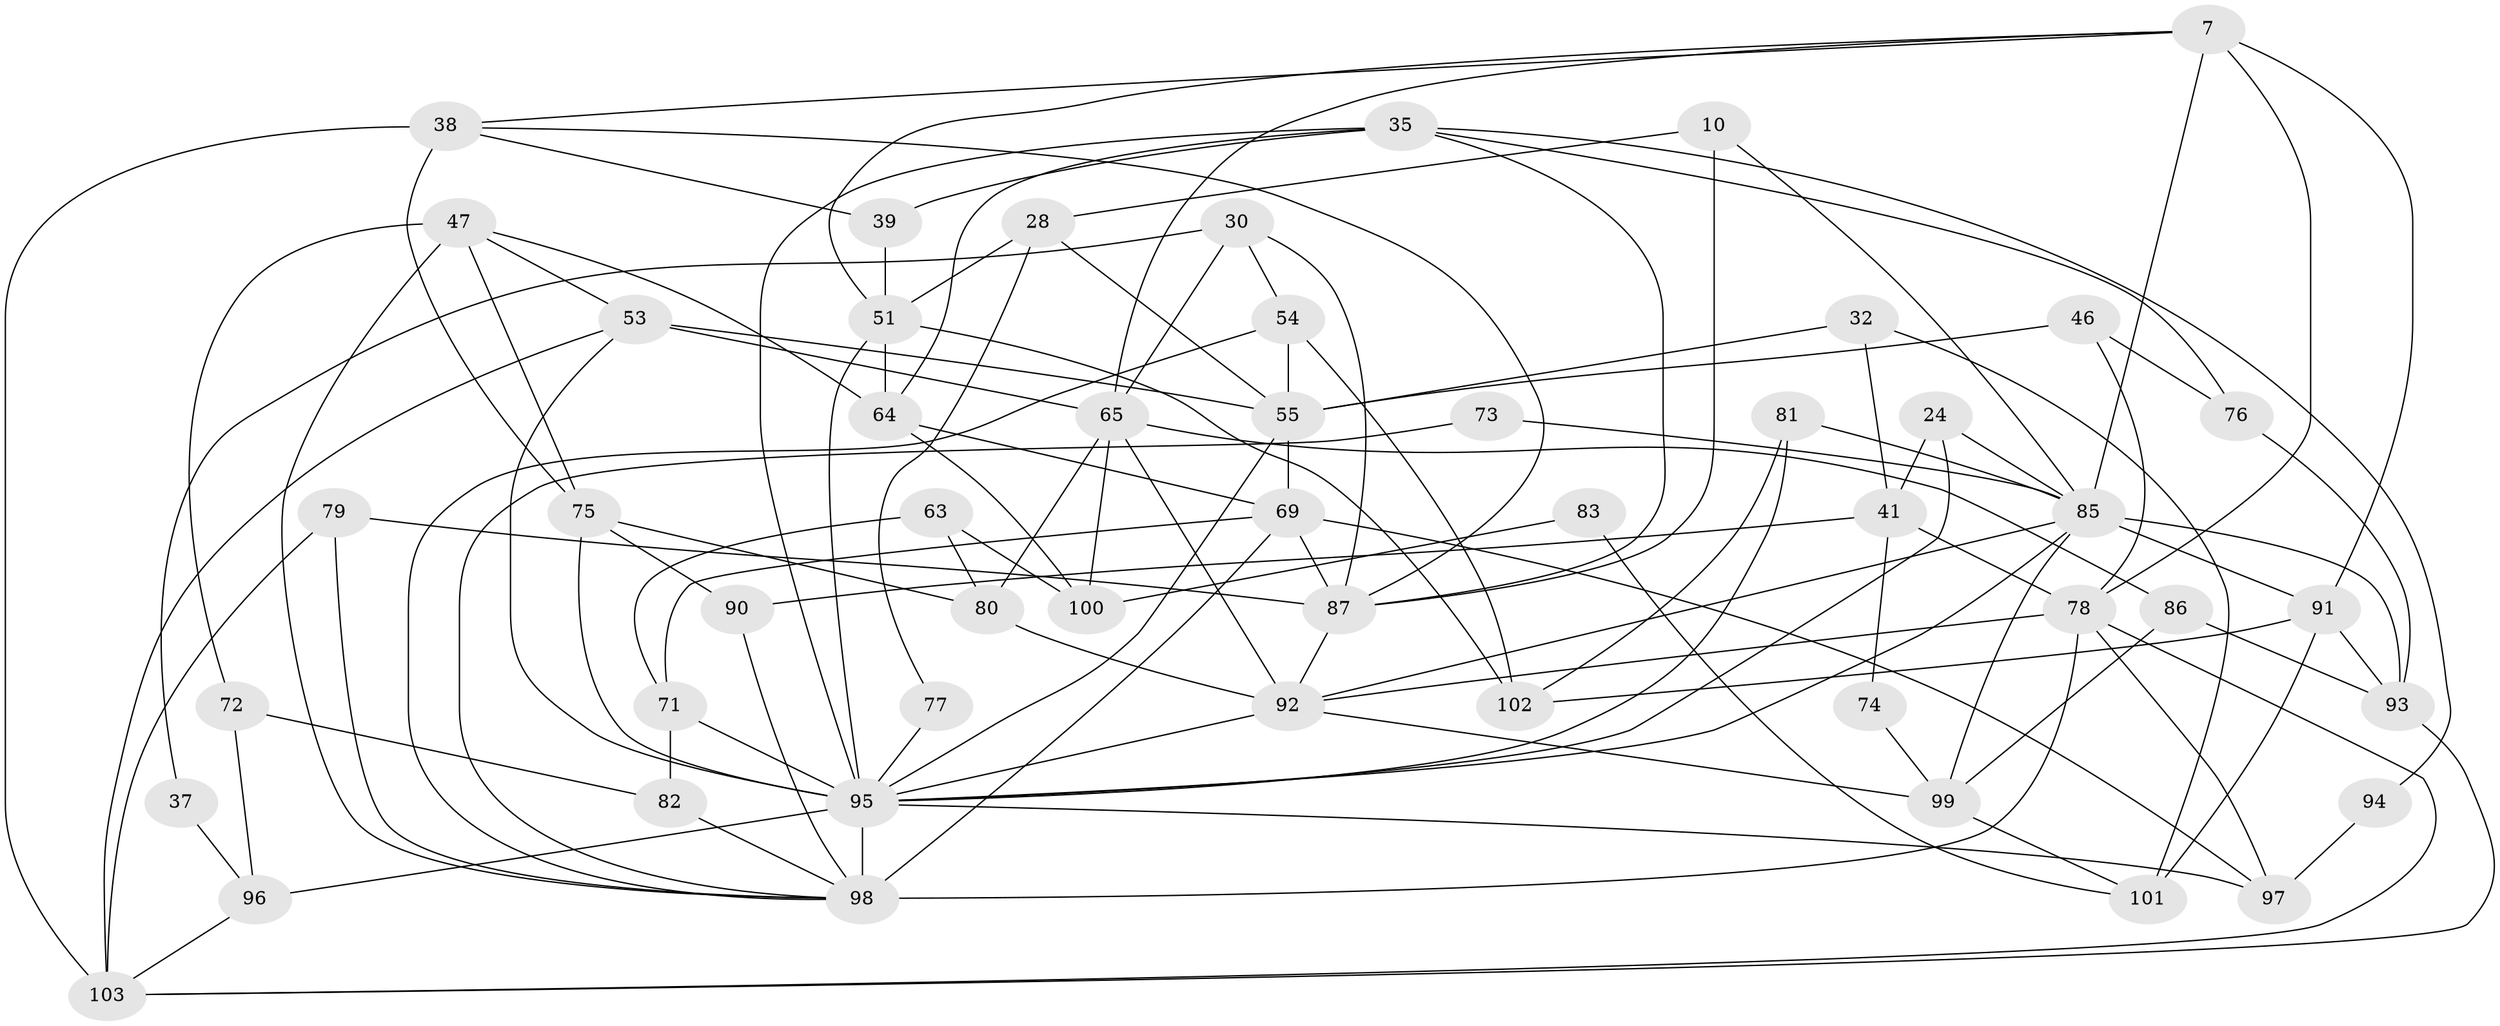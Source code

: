 // original degree distribution, {6: 0.0970873786407767, 5: 0.18446601941747573, 3: 0.24271844660194175, 4: 0.3106796116504854, 7: 0.038834951456310676, 2: 0.1262135922330097}
// Generated by graph-tools (version 1.1) at 2025/50/03/09/25 04:50:52]
// undirected, 51 vertices, 117 edges
graph export_dot {
graph [start="1"]
  node [color=gray90,style=filled];
  7;
  10 [super="+8"];
  24;
  28;
  30;
  32;
  35 [super="+1"];
  37;
  38 [super="+13"];
  39;
  41 [super="+33"];
  46;
  47;
  51 [super="+48"];
  53 [super="+15"];
  54;
  55 [super="+26"];
  63;
  64;
  65 [super="+6+22"];
  69 [super="+62"];
  71 [super="+9"];
  72;
  73;
  74;
  75 [super="+27+43"];
  76;
  77;
  78 [super="+16"];
  79;
  80 [super="+50"];
  81;
  82;
  83;
  85 [super="+70+66+58"];
  86;
  87 [super="+21"];
  90;
  91 [super="+52"];
  92 [super="+40+57"];
  93;
  94;
  95 [super="+88+45+59+67"];
  96;
  97;
  98 [super="+68+89+84"];
  99 [super="+18+29"];
  100 [super="+61"];
  101 [super="+14"];
  102 [super="+31"];
  103 [super="+60"];
  7 -- 38;
  7 -- 91 [weight=2];
  7 -- 78;
  7 -- 51;
  7 -- 65;
  7 -- 85;
  10 -- 28 [weight=2];
  10 -- 87;
  10 -- 85 [weight=2];
  24 -- 95 [weight=2];
  24 -- 41;
  24 -- 85 [weight=2];
  28 -- 55;
  28 -- 77;
  28 -- 51;
  30 -- 87;
  30 -- 54;
  30 -- 37;
  30 -- 65;
  32 -- 41;
  32 -- 101;
  32 -- 55;
  35 -- 87 [weight=2];
  35 -- 94;
  35 -- 64;
  35 -- 39;
  35 -- 76;
  35 -- 95 [weight=2];
  37 -- 96;
  38 -- 87 [weight=2];
  38 -- 75 [weight=2];
  38 -- 103 [weight=2];
  38 -- 39;
  39 -- 51;
  41 -- 78 [weight=2];
  41 -- 90;
  41 -- 74;
  46 -- 76;
  46 -- 55;
  46 -- 78;
  47 -- 64;
  47 -- 72;
  47 -- 75;
  47 -- 53;
  47 -- 98;
  51 -- 102 [weight=2];
  51 -- 95 [weight=3];
  51 -- 64;
  53 -- 65 [weight=3];
  53 -- 55 [weight=2];
  53 -- 95 [weight=2];
  53 -- 103;
  54 -- 55 [weight=2];
  54 -- 102;
  54 -- 98;
  55 -- 69;
  55 -- 95;
  63 -- 100 [weight=2];
  63 -- 71;
  63 -- 80;
  64 -- 100;
  64 -- 69;
  65 -- 86;
  65 -- 100;
  65 -- 80;
  65 -- 92 [weight=2];
  69 -- 98 [weight=2];
  69 -- 71;
  69 -- 97;
  69 -- 87;
  71 -- 82;
  71 -- 95 [weight=2];
  72 -- 82;
  72 -- 96;
  73 -- 98;
  73 -- 85;
  74 -- 99;
  75 -- 90;
  75 -- 95;
  75 -- 80 [weight=2];
  76 -- 93;
  77 -- 95;
  78 -- 97;
  78 -- 103;
  78 -- 92;
  78 -- 98 [weight=2];
  79 -- 98;
  79 -- 87;
  79 -- 103;
  80 -- 92 [weight=3];
  81 -- 102;
  81 -- 95;
  81 -- 85;
  82 -- 98;
  83 -- 100;
  83 -- 101;
  85 -- 93;
  85 -- 99 [weight=2];
  85 -- 91;
  85 -- 92;
  85 -- 95;
  86 -- 93;
  86 -- 99;
  87 -- 92;
  90 -- 98;
  91 -- 93;
  91 -- 101 [weight=2];
  91 -- 102;
  92 -- 99 [weight=2];
  92 -- 95 [weight=5];
  93 -- 103;
  94 -- 97;
  95 -- 96 [weight=2];
  95 -- 97;
  95 -- 98 [weight=3];
  96 -- 103;
  99 -- 101;
}
